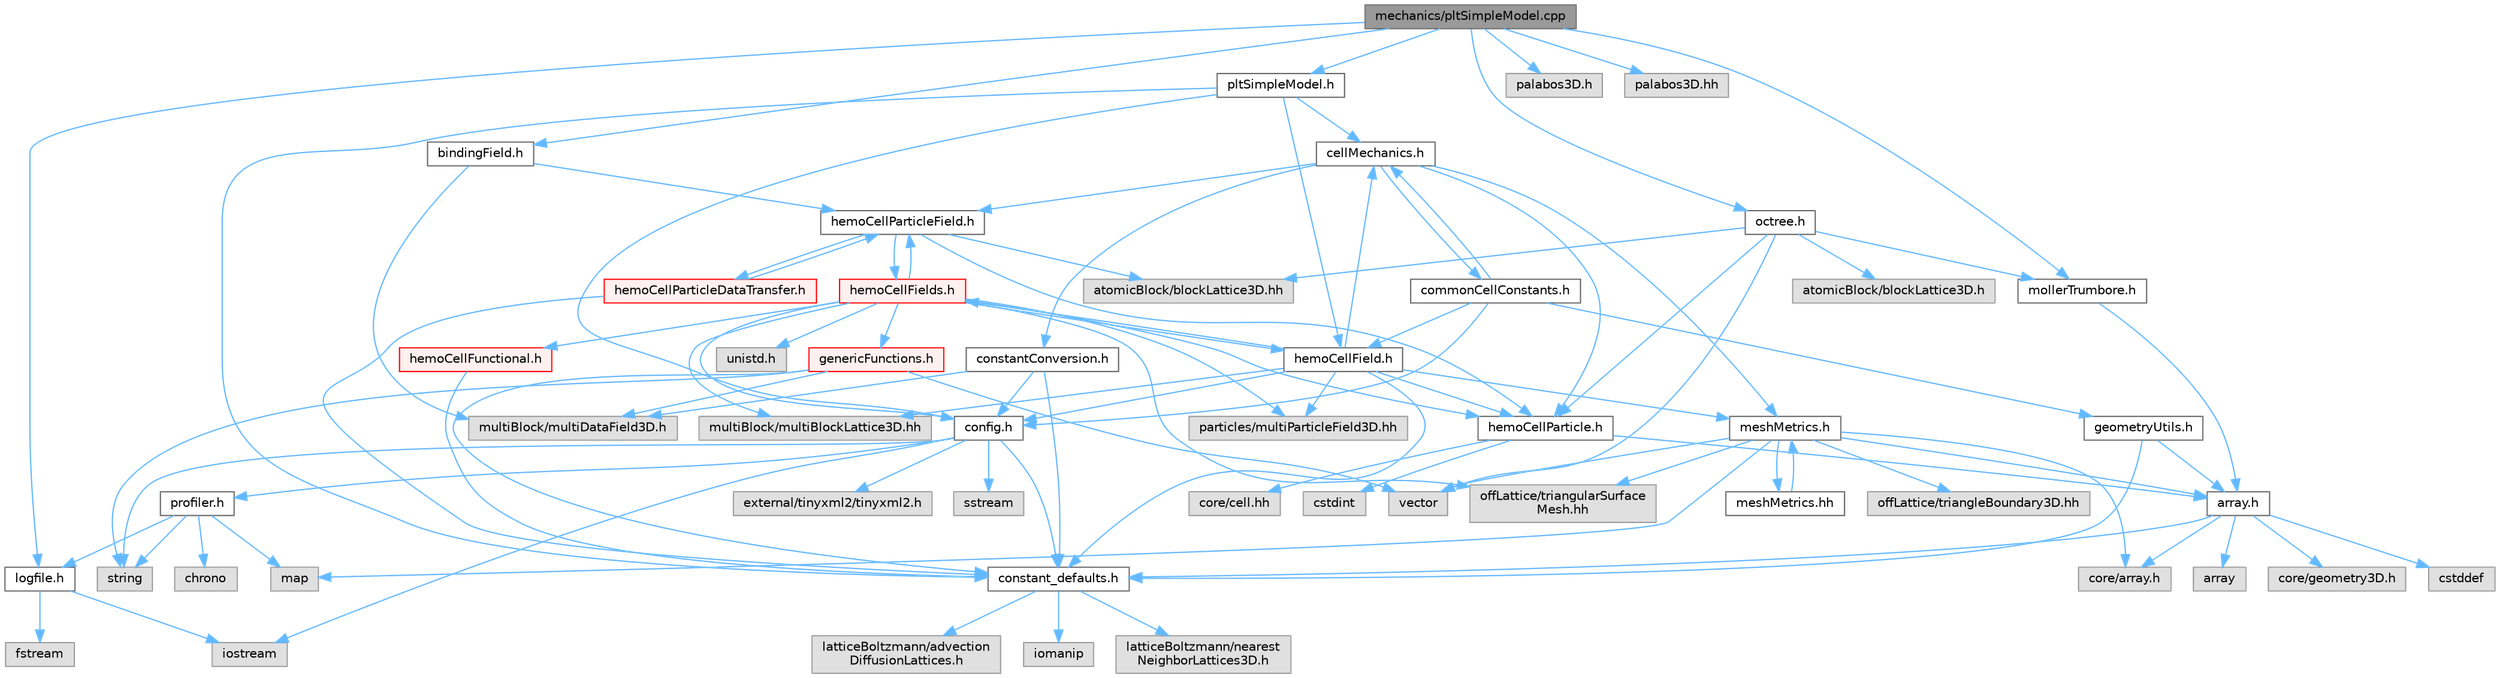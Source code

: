 digraph "mechanics/pltSimpleModel.cpp"
{
 // LATEX_PDF_SIZE
  bgcolor="transparent";
  edge [fontname=Helvetica,fontsize=10,labelfontname=Helvetica,labelfontsize=10];
  node [fontname=Helvetica,fontsize=10,shape=box,height=0.2,width=0.4];
  Node1 [id="Node000001",label="mechanics/pltSimpleModel.cpp",height=0.2,width=0.4,color="gray40", fillcolor="grey60", style="filled", fontcolor="black",tooltip=" "];
  Node1 -> Node2 [id="edge1_Node000001_Node000002",color="steelblue1",style="solid",tooltip=" "];
  Node2 [id="Node000002",label="pltSimpleModel.h",height=0.2,width=0.4,color="grey40", fillcolor="white", style="filled",URL="$pltSimpleModel_8h.html",tooltip=" "];
  Node2 -> Node3 [id="edge2_Node000002_Node000003",color="steelblue1",style="solid",tooltip=" "];
  Node3 [id="Node000003",label="config.h",height=0.2,width=0.4,color="grey40", fillcolor="white", style="filled",URL="$config_8h.html",tooltip=" "];
  Node3 -> Node4 [id="edge3_Node000003_Node000004",color="steelblue1",style="solid",tooltip=" "];
  Node4 [id="Node000004",label="profiler.h",height=0.2,width=0.4,color="grey40", fillcolor="white", style="filled",URL="$profiler_8h.html",tooltip=" "];
  Node4 -> Node5 [id="edge4_Node000004_Node000005",color="steelblue1",style="solid",tooltip=" "];
  Node5 [id="Node000005",label="chrono",height=0.2,width=0.4,color="grey60", fillcolor="#E0E0E0", style="filled",tooltip=" "];
  Node4 -> Node6 [id="edge5_Node000004_Node000006",color="steelblue1",style="solid",tooltip=" "];
  Node6 [id="Node000006",label="string",height=0.2,width=0.4,color="grey60", fillcolor="#E0E0E0", style="filled",tooltip=" "];
  Node4 -> Node7 [id="edge6_Node000004_Node000007",color="steelblue1",style="solid",tooltip=" "];
  Node7 [id="Node000007",label="map",height=0.2,width=0.4,color="grey60", fillcolor="#E0E0E0", style="filled",tooltip=" "];
  Node4 -> Node8 [id="edge7_Node000004_Node000008",color="steelblue1",style="solid",tooltip=" "];
  Node8 [id="Node000008",label="logfile.h",height=0.2,width=0.4,color="grey40", fillcolor="white", style="filled",URL="$logfile_8h.html",tooltip=" "];
  Node8 -> Node9 [id="edge8_Node000008_Node000009",color="steelblue1",style="solid",tooltip=" "];
  Node9 [id="Node000009",label="fstream",height=0.2,width=0.4,color="grey60", fillcolor="#E0E0E0", style="filled",tooltip=" "];
  Node8 -> Node10 [id="edge9_Node000008_Node000010",color="steelblue1",style="solid",tooltip=" "];
  Node10 [id="Node000010",label="iostream",height=0.2,width=0.4,color="grey60", fillcolor="#E0E0E0", style="filled",tooltip=" "];
  Node3 -> Node11 [id="edge10_Node000003_Node000011",color="steelblue1",style="solid",tooltip=" "];
  Node11 [id="Node000011",label="external/tinyxml2/tinyxml2.h",height=0.2,width=0.4,color="grey60", fillcolor="#E0E0E0", style="filled",tooltip=" "];
  Node3 -> Node12 [id="edge11_Node000003_Node000012",color="steelblue1",style="solid",tooltip=" "];
  Node12 [id="Node000012",label="constant_defaults.h",height=0.2,width=0.4,color="grey40", fillcolor="white", style="filled",URL="$constant__defaults_8h.html",tooltip=" "];
  Node12 -> Node13 [id="edge12_Node000012_Node000013",color="steelblue1",style="solid",tooltip=" "];
  Node13 [id="Node000013",label="iomanip",height=0.2,width=0.4,color="grey60", fillcolor="#E0E0E0", style="filled",tooltip=" "];
  Node12 -> Node14 [id="edge13_Node000012_Node000014",color="steelblue1",style="solid",tooltip=" "];
  Node14 [id="Node000014",label="latticeBoltzmann/nearest\lNeighborLattices3D.h",height=0.2,width=0.4,color="grey60", fillcolor="#E0E0E0", style="filled",tooltip=" "];
  Node12 -> Node15 [id="edge14_Node000012_Node000015",color="steelblue1",style="solid",tooltip=" "];
  Node15 [id="Node000015",label="latticeBoltzmann/advection\lDiffusionLattices.h",height=0.2,width=0.4,color="grey60", fillcolor="#E0E0E0", style="filled",tooltip=" "];
  Node3 -> Node6 [id="edge15_Node000003_Node000006",color="steelblue1",style="solid",tooltip=" "];
  Node3 -> Node10 [id="edge16_Node000003_Node000010",color="steelblue1",style="solid",tooltip=" "];
  Node3 -> Node16 [id="edge17_Node000003_Node000016",color="steelblue1",style="solid",tooltip=" "];
  Node16 [id="Node000016",label="sstream",height=0.2,width=0.4,color="grey60", fillcolor="#E0E0E0", style="filled",tooltip=" "];
  Node2 -> Node17 [id="edge18_Node000002_Node000017",color="steelblue1",style="solid",tooltip=" "];
  Node17 [id="Node000017",label="cellMechanics.h",height=0.2,width=0.4,color="grey40", fillcolor="white", style="filled",URL="$cellMechanics_8h.html",tooltip=" "];
  Node17 -> Node18 [id="edge19_Node000017_Node000018",color="steelblue1",style="solid",tooltip=" "];
  Node18 [id="Node000018",label="hemoCellParticleField.h",height=0.2,width=0.4,color="grey40", fillcolor="white", style="filled",URL="$hemoCellParticleField_8h.html",tooltip=" "];
  Node18 -> Node19 [id="edge20_Node000018_Node000019",color="steelblue1",style="solid",tooltip=" "];
  Node19 [id="Node000019",label="hemoCellFields.h",height=0.2,width=0.4,color="red", fillcolor="#FFF0F0", style="filled",URL="$hemoCellFields_8h.html",tooltip=" "];
  Node19 -> Node18 [id="edge21_Node000019_Node000018",color="steelblue1",style="solid",tooltip=" "];
  Node19 -> Node20 [id="edge22_Node000019_Node000020",color="steelblue1",style="solid",tooltip=" "];
  Node20 [id="Node000020",label="genericFunctions.h",height=0.2,width=0.4,color="red", fillcolor="#FFF0F0", style="filled",URL="$genericFunctions_8h.html",tooltip=" "];
  Node20 -> Node22 [id="edge23_Node000020_Node000022",color="steelblue1",style="solid",tooltip=" "];
  Node22 [id="Node000022",label="vector",height=0.2,width=0.4,color="grey60", fillcolor="#E0E0E0", style="filled",tooltip=" "];
  Node20 -> Node6 [id="edge24_Node000020_Node000006",color="steelblue1",style="solid",tooltip=" "];
  Node20 -> Node26 [id="edge25_Node000020_Node000026",color="steelblue1",style="solid",tooltip=" "];
  Node26 [id="Node000026",label="multiBlock/multiDataField3D.h",height=0.2,width=0.4,color="grey60", fillcolor="#E0E0E0", style="filled",tooltip=" "];
  Node20 -> Node12 [id="edge26_Node000020_Node000012",color="steelblue1",style="solid",tooltip=" "];
  Node19 -> Node27 [id="edge27_Node000019_Node000027",color="steelblue1",style="solid",tooltip=" "];
  Node27 [id="Node000027",label="hemoCellFunctional.h",height=0.2,width=0.4,color="red", fillcolor="#FFF0F0", style="filled",URL="$hemoCellFunctional_8h.html",tooltip=" "];
  Node27 -> Node12 [id="edge28_Node000027_Node000012",color="steelblue1",style="solid",tooltip=" "];
  Node19 -> Node32 [id="edge29_Node000019_Node000032",color="steelblue1",style="solid",tooltip=" "];
  Node32 [id="Node000032",label="hemoCellField.h",height=0.2,width=0.4,color="grey40", fillcolor="white", style="filled",URL="$hemoCellField_8h.html",tooltip=" "];
  Node32 -> Node3 [id="edge30_Node000032_Node000003",color="steelblue1",style="solid",tooltip=" "];
  Node32 -> Node12 [id="edge31_Node000032_Node000012",color="steelblue1",style="solid",tooltip=" "];
  Node32 -> Node17 [id="edge32_Node000032_Node000017",color="steelblue1",style="solid",tooltip=" "];
  Node32 -> Node33 [id="edge33_Node000032_Node000033",color="steelblue1",style="solid",tooltip=" "];
  Node33 [id="Node000033",label="meshMetrics.h",height=0.2,width=0.4,color="grey40", fillcolor="white", style="filled",URL="$meshMetrics_8h.html",tooltip=" "];
  Node33 -> Node7 [id="edge34_Node000033_Node000007",color="steelblue1",style="solid",tooltip=" "];
  Node33 -> Node22 [id="edge35_Node000033_Node000022",color="steelblue1",style="solid",tooltip=" "];
  Node33 -> Node34 [id="edge36_Node000033_Node000034",color="steelblue1",style="solid",tooltip=" "];
  Node34 [id="Node000034",label="core/array.h",height=0.2,width=0.4,color="grey60", fillcolor="#E0E0E0", style="filled",tooltip=" "];
  Node33 -> Node35 [id="edge37_Node000033_Node000035",color="steelblue1",style="solid",tooltip=" "];
  Node35 [id="Node000035",label="offLattice/triangularSurface\lMesh.hh",height=0.2,width=0.4,color="grey60", fillcolor="#E0E0E0", style="filled",tooltip=" "];
  Node33 -> Node36 [id="edge38_Node000033_Node000036",color="steelblue1",style="solid",tooltip=" "];
  Node36 [id="Node000036",label="offLattice/triangleBoundary3D.hh",height=0.2,width=0.4,color="grey60", fillcolor="#E0E0E0", style="filled",tooltip=" "];
  Node33 -> Node37 [id="edge39_Node000033_Node000037",color="steelblue1",style="solid",tooltip=" "];
  Node37 [id="Node000037",label="array.h",height=0.2,width=0.4,color="grey40", fillcolor="white", style="filled",URL="$array_8h.html",tooltip=" "];
  Node37 -> Node38 [id="edge40_Node000037_Node000038",color="steelblue1",style="solid",tooltip=" "];
  Node38 [id="Node000038",label="cstddef",height=0.2,width=0.4,color="grey60", fillcolor="#E0E0E0", style="filled",tooltip=" "];
  Node37 -> Node39 [id="edge41_Node000037_Node000039",color="steelblue1",style="solid",tooltip=" "];
  Node39 [id="Node000039",label="array",height=0.2,width=0.4,color="grey60", fillcolor="#E0E0E0", style="filled",tooltip=" "];
  Node37 -> Node12 [id="edge42_Node000037_Node000012",color="steelblue1",style="solid",tooltip=" "];
  Node37 -> Node34 [id="edge43_Node000037_Node000034",color="steelblue1",style="solid",tooltip=" "];
  Node37 -> Node40 [id="edge44_Node000037_Node000040",color="steelblue1",style="solid",tooltip=" "];
  Node40 [id="Node000040",label="core/geometry3D.h",height=0.2,width=0.4,color="grey60", fillcolor="#E0E0E0", style="filled",tooltip=" "];
  Node33 -> Node41 [id="edge45_Node000033_Node000041",color="steelblue1",style="solid",tooltip=" "];
  Node41 [id="Node000041",label="meshMetrics.hh",height=0.2,width=0.4,color="grey40", fillcolor="white", style="filled",URL="$meshMetrics_8hh.html",tooltip=" "];
  Node41 -> Node33 [id="edge46_Node000041_Node000033",color="steelblue1",style="solid",tooltip=" "];
  Node32 -> Node19 [id="edge47_Node000032_Node000019",color="steelblue1",style="solid",tooltip=" "];
  Node32 -> Node42 [id="edge48_Node000032_Node000042",color="steelblue1",style="solid",tooltip=" "];
  Node42 [id="Node000042",label="hemoCellParticle.h",height=0.2,width=0.4,color="grey40", fillcolor="white", style="filled",URL="$hemoCellParticle_8h.html",tooltip=" "];
  Node42 -> Node37 [id="edge49_Node000042_Node000037",color="steelblue1",style="solid",tooltip=" "];
  Node42 -> Node43 [id="edge50_Node000042_Node000043",color="steelblue1",style="solid",tooltip=" "];
  Node43 [id="Node000043",label="core/cell.hh",height=0.2,width=0.4,color="grey60", fillcolor="#E0E0E0", style="filled",tooltip=" "];
  Node42 -> Node44 [id="edge51_Node000042_Node000044",color="steelblue1",style="solid",tooltip=" "];
  Node44 [id="Node000044",label="cstdint",height=0.2,width=0.4,color="grey60", fillcolor="#E0E0E0", style="filled",tooltip=" "];
  Node32 -> Node45 [id="edge52_Node000032_Node000045",color="steelblue1",style="solid",tooltip=" "];
  Node45 [id="Node000045",label="multiBlock/multiBlockLattice3D.hh",height=0.2,width=0.4,color="grey60", fillcolor="#E0E0E0", style="filled",tooltip=" "];
  Node32 -> Node46 [id="edge53_Node000032_Node000046",color="steelblue1",style="solid",tooltip=" "];
  Node46 [id="Node000046",label="particles/multiParticleField3D.hh",height=0.2,width=0.4,color="grey60", fillcolor="#E0E0E0", style="filled",tooltip=" "];
  Node19 -> Node42 [id="edge54_Node000019_Node000042",color="steelblue1",style="solid",tooltip=" "];
  Node19 -> Node3 [id="edge55_Node000019_Node000003",color="steelblue1",style="solid",tooltip=" "];
  Node19 -> Node47 [id="edge56_Node000019_Node000047",color="steelblue1",style="solid",tooltip=" "];
  Node47 [id="Node000047",label="unistd.h",height=0.2,width=0.4,color="grey60", fillcolor="#E0E0E0", style="filled",tooltip=" "];
  Node19 -> Node45 [id="edge57_Node000019_Node000045",color="steelblue1",style="solid",tooltip=" "];
  Node19 -> Node35 [id="edge58_Node000019_Node000035",color="steelblue1",style="solid",tooltip=" "];
  Node19 -> Node46 [id="edge59_Node000019_Node000046",color="steelblue1",style="solid",tooltip=" "];
  Node18 -> Node51 [id="edge60_Node000018_Node000051",color="steelblue1",style="solid",tooltip=" "];
  Node51 [id="Node000051",label="hemoCellParticleDataTransfer.h",height=0.2,width=0.4,color="red", fillcolor="#FFF0F0", style="filled",URL="$hemoCellParticleDataTransfer_8h.html",tooltip=" "];
  Node51 -> Node18 [id="edge61_Node000051_Node000018",color="steelblue1",style="solid",tooltip=" "];
  Node51 -> Node12 [id="edge62_Node000051_Node000012",color="steelblue1",style="solid",tooltip=" "];
  Node18 -> Node42 [id="edge63_Node000018_Node000042",color="steelblue1",style="solid",tooltip=" "];
  Node18 -> Node53 [id="edge64_Node000018_Node000053",color="steelblue1",style="solid",tooltip=" "];
  Node53 [id="Node000053",label="atomicBlock/blockLattice3D.hh",height=0.2,width=0.4,color="grey60", fillcolor="#E0E0E0", style="filled",tooltip=" "];
  Node17 -> Node42 [id="edge65_Node000017_Node000042",color="steelblue1",style="solid",tooltip=" "];
  Node17 -> Node54 [id="edge66_Node000017_Node000054",color="steelblue1",style="solid",tooltip=" "];
  Node54 [id="Node000054",label="commonCellConstants.h",height=0.2,width=0.4,color="grey40", fillcolor="white", style="filled",URL="$commonCellConstants_8h.html",tooltip=" "];
  Node54 -> Node17 [id="edge67_Node000054_Node000017",color="steelblue1",style="solid",tooltip=" "];
  Node54 -> Node55 [id="edge68_Node000054_Node000055",color="steelblue1",style="solid",tooltip=" "];
  Node55 [id="Node000055",label="geometryUtils.h",height=0.2,width=0.4,color="grey40", fillcolor="white", style="filled",URL="$geometryUtils_8h.html",tooltip=" "];
  Node55 -> Node37 [id="edge69_Node000055_Node000037",color="steelblue1",style="solid",tooltip=" "];
  Node55 -> Node12 [id="edge70_Node000055_Node000012",color="steelblue1",style="solid",tooltip=" "];
  Node54 -> Node3 [id="edge71_Node000054_Node000003",color="steelblue1",style="solid",tooltip=" "];
  Node54 -> Node32 [id="edge72_Node000054_Node000032",color="steelblue1",style="solid",tooltip=" "];
  Node17 -> Node33 [id="edge73_Node000017_Node000033",color="steelblue1",style="solid",tooltip=" "];
  Node17 -> Node56 [id="edge74_Node000017_Node000056",color="steelblue1",style="solid",tooltip=" "];
  Node56 [id="Node000056",label="constantConversion.h",height=0.2,width=0.4,color="grey40", fillcolor="white", style="filled",URL="$constantConversion_8h.html",tooltip=" "];
  Node56 -> Node3 [id="edge75_Node000056_Node000003",color="steelblue1",style="solid",tooltip=" "];
  Node56 -> Node12 [id="edge76_Node000056_Node000012",color="steelblue1",style="solid",tooltip=" "];
  Node56 -> Node26 [id="edge77_Node000056_Node000026",color="steelblue1",style="solid",tooltip=" "];
  Node2 -> Node12 [id="edge78_Node000002_Node000012",color="steelblue1",style="solid",tooltip=" "];
  Node2 -> Node32 [id="edge79_Node000002_Node000032",color="steelblue1",style="solid",tooltip=" "];
  Node1 -> Node8 [id="edge80_Node000001_Node000008",color="steelblue1",style="solid",tooltip=" "];
  Node1 -> Node57 [id="edge81_Node000001_Node000057",color="steelblue1",style="solid",tooltip=" "];
  Node57 [id="Node000057",label="octree.h",height=0.2,width=0.4,color="grey40", fillcolor="white", style="filled",URL="$octree_8h.html",tooltip=" "];
  Node57 -> Node42 [id="edge82_Node000057_Node000042",color="steelblue1",style="solid",tooltip=" "];
  Node57 -> Node22 [id="edge83_Node000057_Node000022",color="steelblue1",style="solid",tooltip=" "];
  Node57 -> Node58 [id="edge84_Node000057_Node000058",color="steelblue1",style="solid",tooltip=" "];
  Node58 [id="Node000058",label="atomicBlock/blockLattice3D.h",height=0.2,width=0.4,color="grey60", fillcolor="#E0E0E0", style="filled",tooltip=" "];
  Node57 -> Node53 [id="edge85_Node000057_Node000053",color="steelblue1",style="solid",tooltip=" "];
  Node57 -> Node59 [id="edge86_Node000057_Node000059",color="steelblue1",style="solid",tooltip=" "];
  Node59 [id="Node000059",label="mollerTrumbore.h",height=0.2,width=0.4,color="grey40", fillcolor="white", style="filled",URL="$mollerTrumbore_8h.html",tooltip=" "];
  Node59 -> Node37 [id="edge87_Node000059_Node000037",color="steelblue1",style="solid",tooltip=" "];
  Node1 -> Node59 [id="edge88_Node000001_Node000059",color="steelblue1",style="solid",tooltip=" "];
  Node1 -> Node60 [id="edge89_Node000001_Node000060",color="steelblue1",style="solid",tooltip=" "];
  Node60 [id="Node000060",label="palabos3D.h",height=0.2,width=0.4,color="grey60", fillcolor="#E0E0E0", style="filled",tooltip=" "];
  Node1 -> Node61 [id="edge90_Node000001_Node000061",color="steelblue1",style="solid",tooltip=" "];
  Node61 [id="Node000061",label="palabos3D.hh",height=0.2,width=0.4,color="grey60", fillcolor="#E0E0E0", style="filled",tooltip=" "];
  Node1 -> Node62 [id="edge91_Node000001_Node000062",color="steelblue1",style="solid",tooltip=" "];
  Node62 [id="Node000062",label="bindingField.h",height=0.2,width=0.4,color="grey40", fillcolor="white", style="filled",URL="$bindingField_8h.html",tooltip=" "];
  Node62 -> Node18 [id="edge92_Node000062_Node000018",color="steelblue1",style="solid",tooltip=" "];
  Node62 -> Node26 [id="edge93_Node000062_Node000026",color="steelblue1",style="solid",tooltip=" "];
}
